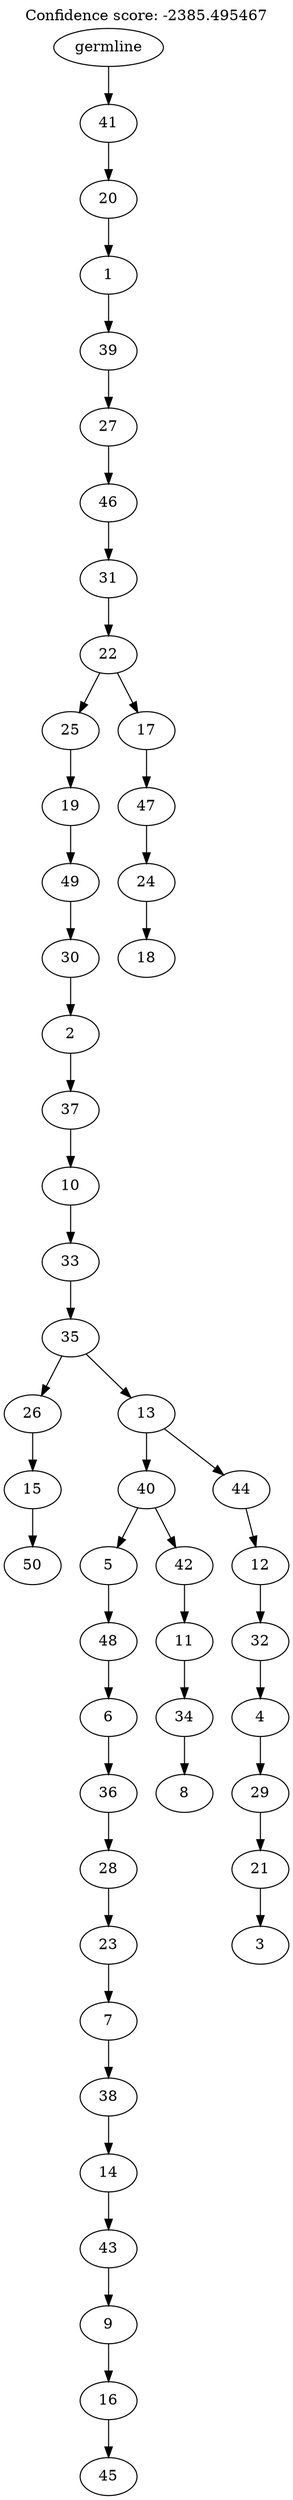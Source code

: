 digraph g {
	"49" -> "50";
	"50" [label="50"];
	"48" -> "49";
	"49" [label="15"];
	"46" -> "47";
	"47" [label="45"];
	"45" -> "46";
	"46" [label="16"];
	"44" -> "45";
	"45" [label="9"];
	"43" -> "44";
	"44" [label="43"];
	"42" -> "43";
	"43" [label="14"];
	"41" -> "42";
	"42" [label="38"];
	"40" -> "41";
	"41" [label="7"];
	"39" -> "40";
	"40" [label="23"];
	"38" -> "39";
	"39" [label="28"];
	"37" -> "38";
	"38" [label="36"];
	"36" -> "37";
	"37" [label="6"];
	"35" -> "36";
	"36" [label="48"];
	"33" -> "34";
	"34" [label="8"];
	"32" -> "33";
	"33" [label="34"];
	"31" -> "32";
	"32" [label="11"];
	"30" -> "31";
	"31" [label="42"];
	"30" -> "35";
	"35" [label="5"];
	"28" -> "29";
	"29" [label="3"];
	"27" -> "28";
	"28" [label="21"];
	"26" -> "27";
	"27" [label="29"];
	"25" -> "26";
	"26" [label="4"];
	"24" -> "25";
	"25" [label="32"];
	"23" -> "24";
	"24" [label="12"];
	"22" -> "23";
	"23" [label="44"];
	"22" -> "30";
	"30" [label="40"];
	"21" -> "22";
	"22" [label="13"];
	"21" -> "48";
	"48" [label="26"];
	"20" -> "21";
	"21" [label="35"];
	"19" -> "20";
	"20" [label="33"];
	"18" -> "19";
	"19" [label="10"];
	"17" -> "18";
	"18" [label="37"];
	"16" -> "17";
	"17" [label="2"];
	"15" -> "16";
	"16" [label="30"];
	"14" -> "15";
	"15" [label="49"];
	"13" -> "14";
	"14" [label="19"];
	"11" -> "12";
	"12" [label="18"];
	"10" -> "11";
	"11" [label="24"];
	"9" -> "10";
	"10" [label="47"];
	"8" -> "9";
	"9" [label="17"];
	"8" -> "13";
	"13" [label="25"];
	"7" -> "8";
	"8" [label="22"];
	"6" -> "7";
	"7" [label="31"];
	"5" -> "6";
	"6" [label="46"];
	"4" -> "5";
	"5" [label="27"];
	"3" -> "4";
	"4" [label="39"];
	"2" -> "3";
	"3" [label="1"];
	"1" -> "2";
	"2" [label="20"];
	"0" -> "1";
	"1" [label="41"];
	"0" [label="germline"];
	labelloc="t";
	label="Confidence score: -2385.495467";
}
